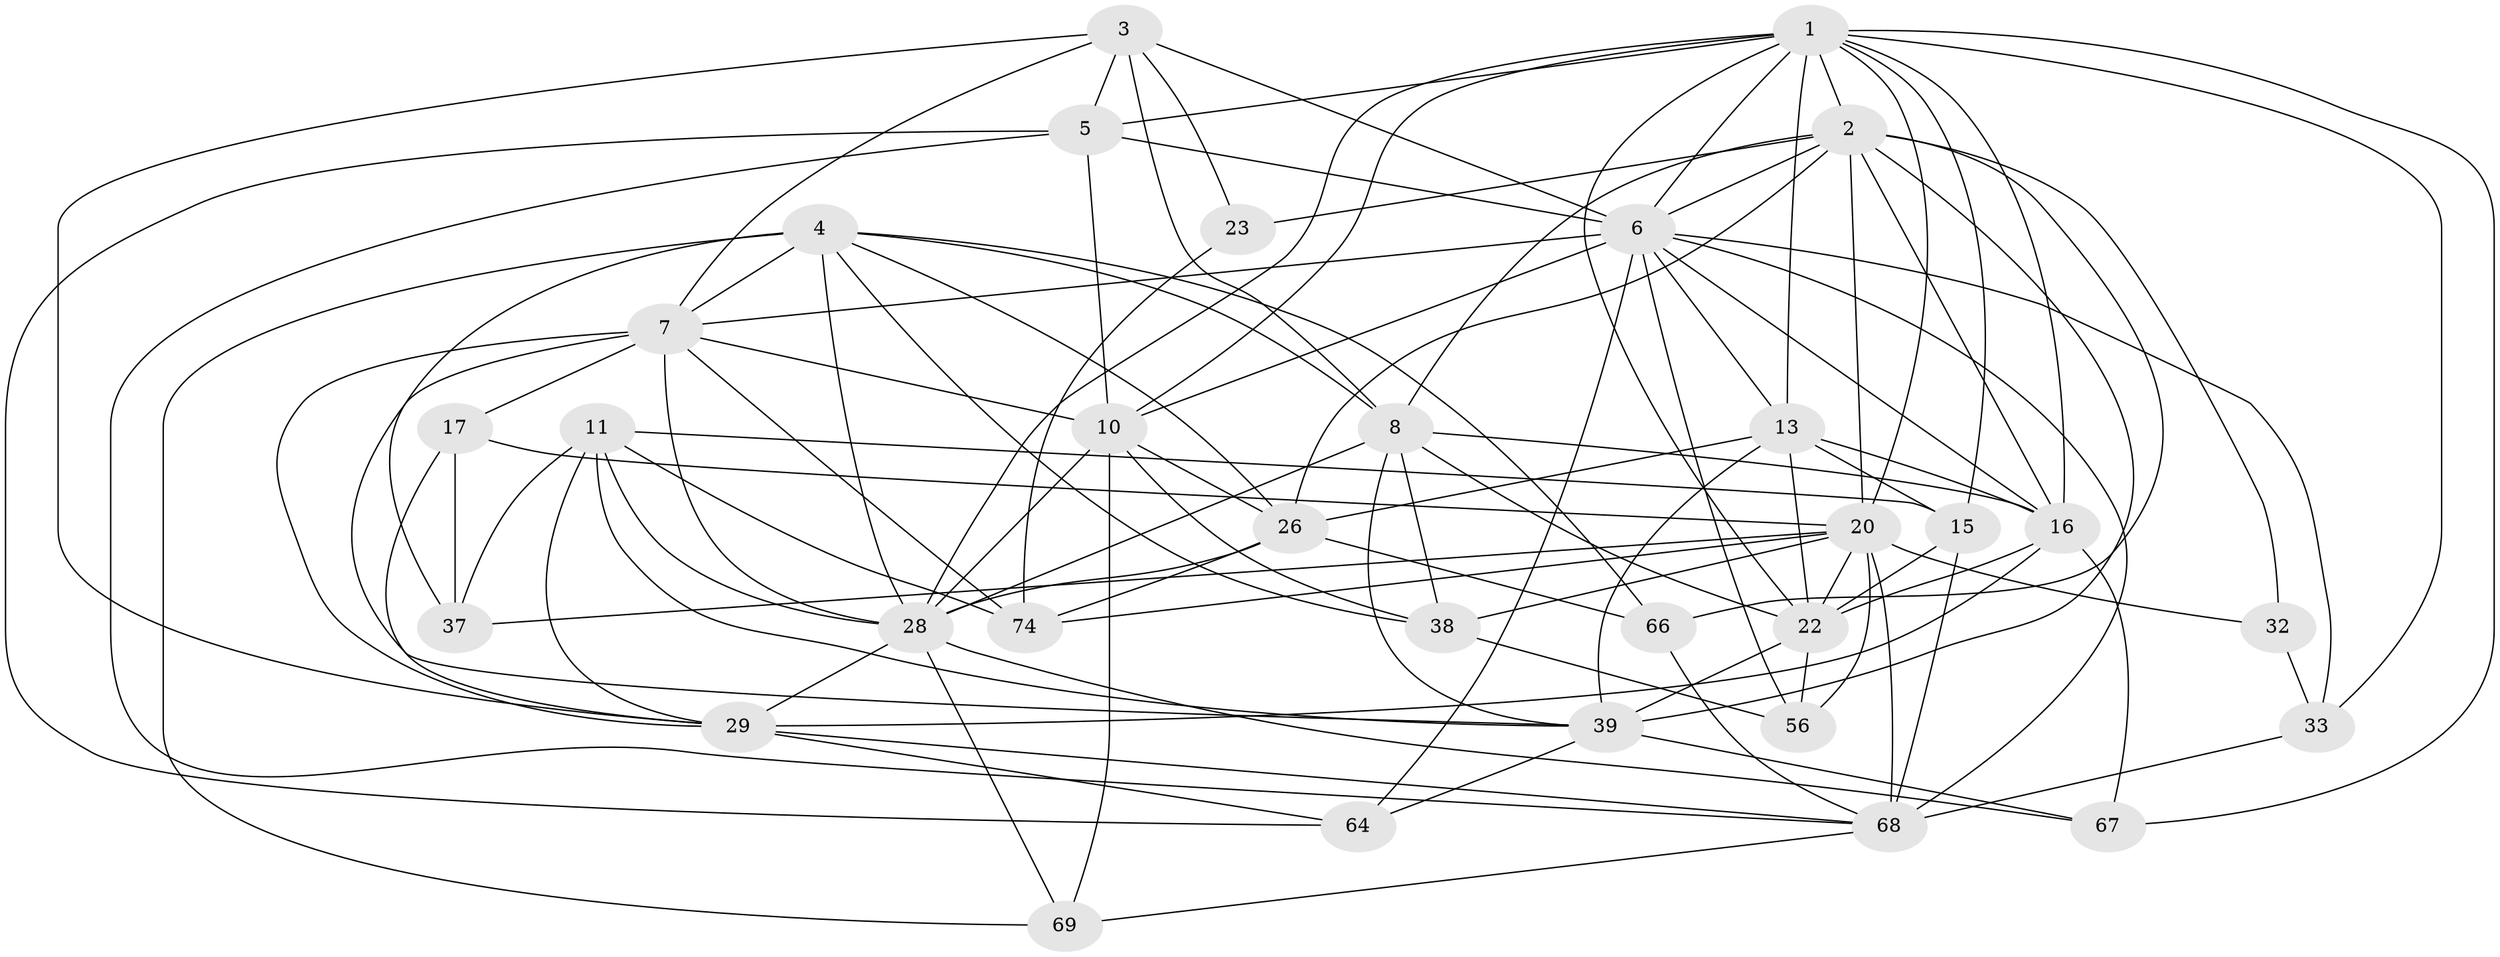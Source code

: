 // original degree distribution, {4: 1.0}
// Generated by graph-tools (version 1.1) at 2025/20/03/04/25 18:20:35]
// undirected, 32 vertices, 106 edges
graph export_dot {
graph [start="1"]
  node [color=gray90,style=filled];
  1 [super="+61+25"];
  2 [super="+65+9"];
  3 [super="+31"];
  4 [super="+18"];
  5 [super="+40"];
  6 [super="+21+73+57+47"];
  7 [super="+75+51+48"];
  8 [super="+77+12"];
  10 [super="+19+24"];
  11 [super="+30"];
  13 [super="+34+60"];
  15 [super="+53"];
  16 [super="+59+71"];
  17;
  20 [super="+41+58+44"];
  22 [super="+36+35"];
  23;
  26 [super="+52"];
  28 [super="+46+62+78"];
  29 [super="+70"];
  32;
  33;
  37;
  38 [super="+55"];
  39 [super="+79+49"];
  56;
  64;
  66;
  67;
  68 [super="+81+80"];
  69;
  74 [super="+76"];
  1 -- 67;
  1 -- 16;
  1 -- 28;
  1 -- 13;
  1 -- 6;
  1 -- 2;
  1 -- 33;
  1 -- 20;
  1 -- 5;
  1 -- 22;
  1 -- 10;
  1 -- 15;
  2 -- 39;
  2 -- 16;
  2 -- 32;
  2 -- 20 [weight=2];
  2 -- 66;
  2 -- 6;
  2 -- 23 [weight=2];
  2 -- 8;
  2 -- 26;
  3 -- 6;
  3 -- 8;
  3 -- 29;
  3 -- 23;
  3 -- 7;
  3 -- 5;
  4 -- 66;
  4 -- 69;
  4 -- 28;
  4 -- 37;
  4 -- 38;
  4 -- 7;
  4 -- 8;
  4 -- 26;
  5 -- 64;
  5 -- 68;
  5 -- 10;
  5 -- 6;
  6 -- 33;
  6 -- 68;
  6 -- 16;
  6 -- 64;
  6 -- 56;
  6 -- 10 [weight=2];
  6 -- 7 [weight=2];
  6 -- 13;
  7 -- 17;
  7 -- 28;
  7 -- 29;
  7 -- 74;
  7 -- 10;
  7 -- 39;
  8 -- 28;
  8 -- 16;
  8 -- 38;
  8 -- 22;
  8 -- 39;
  10 -- 38 [weight=2];
  10 -- 28;
  10 -- 26;
  10 -- 69;
  11 -- 39;
  11 -- 74;
  11 -- 29;
  11 -- 28;
  11 -- 37;
  11 -- 15;
  13 -- 16;
  13 -- 22;
  13 -- 15 [weight=2];
  13 -- 26;
  13 -- 39;
  15 -- 68;
  15 -- 22;
  16 -- 67;
  16 -- 29;
  16 -- 22;
  17 -- 37;
  17 -- 20;
  17 -- 29;
  20 -- 32 [weight=2];
  20 -- 56;
  20 -- 38;
  20 -- 37;
  20 -- 22;
  20 -- 68;
  20 -- 74;
  22 -- 56;
  22 -- 39;
  23 -- 74;
  26 -- 66;
  26 -- 74 [weight=2];
  26 -- 28;
  28 -- 67;
  28 -- 69;
  28 -- 29;
  29 -- 64;
  29 -- 68;
  32 -- 33;
  33 -- 68;
  38 -- 56;
  39 -- 67;
  39 -- 64;
  66 -- 68;
  68 -- 69;
}
